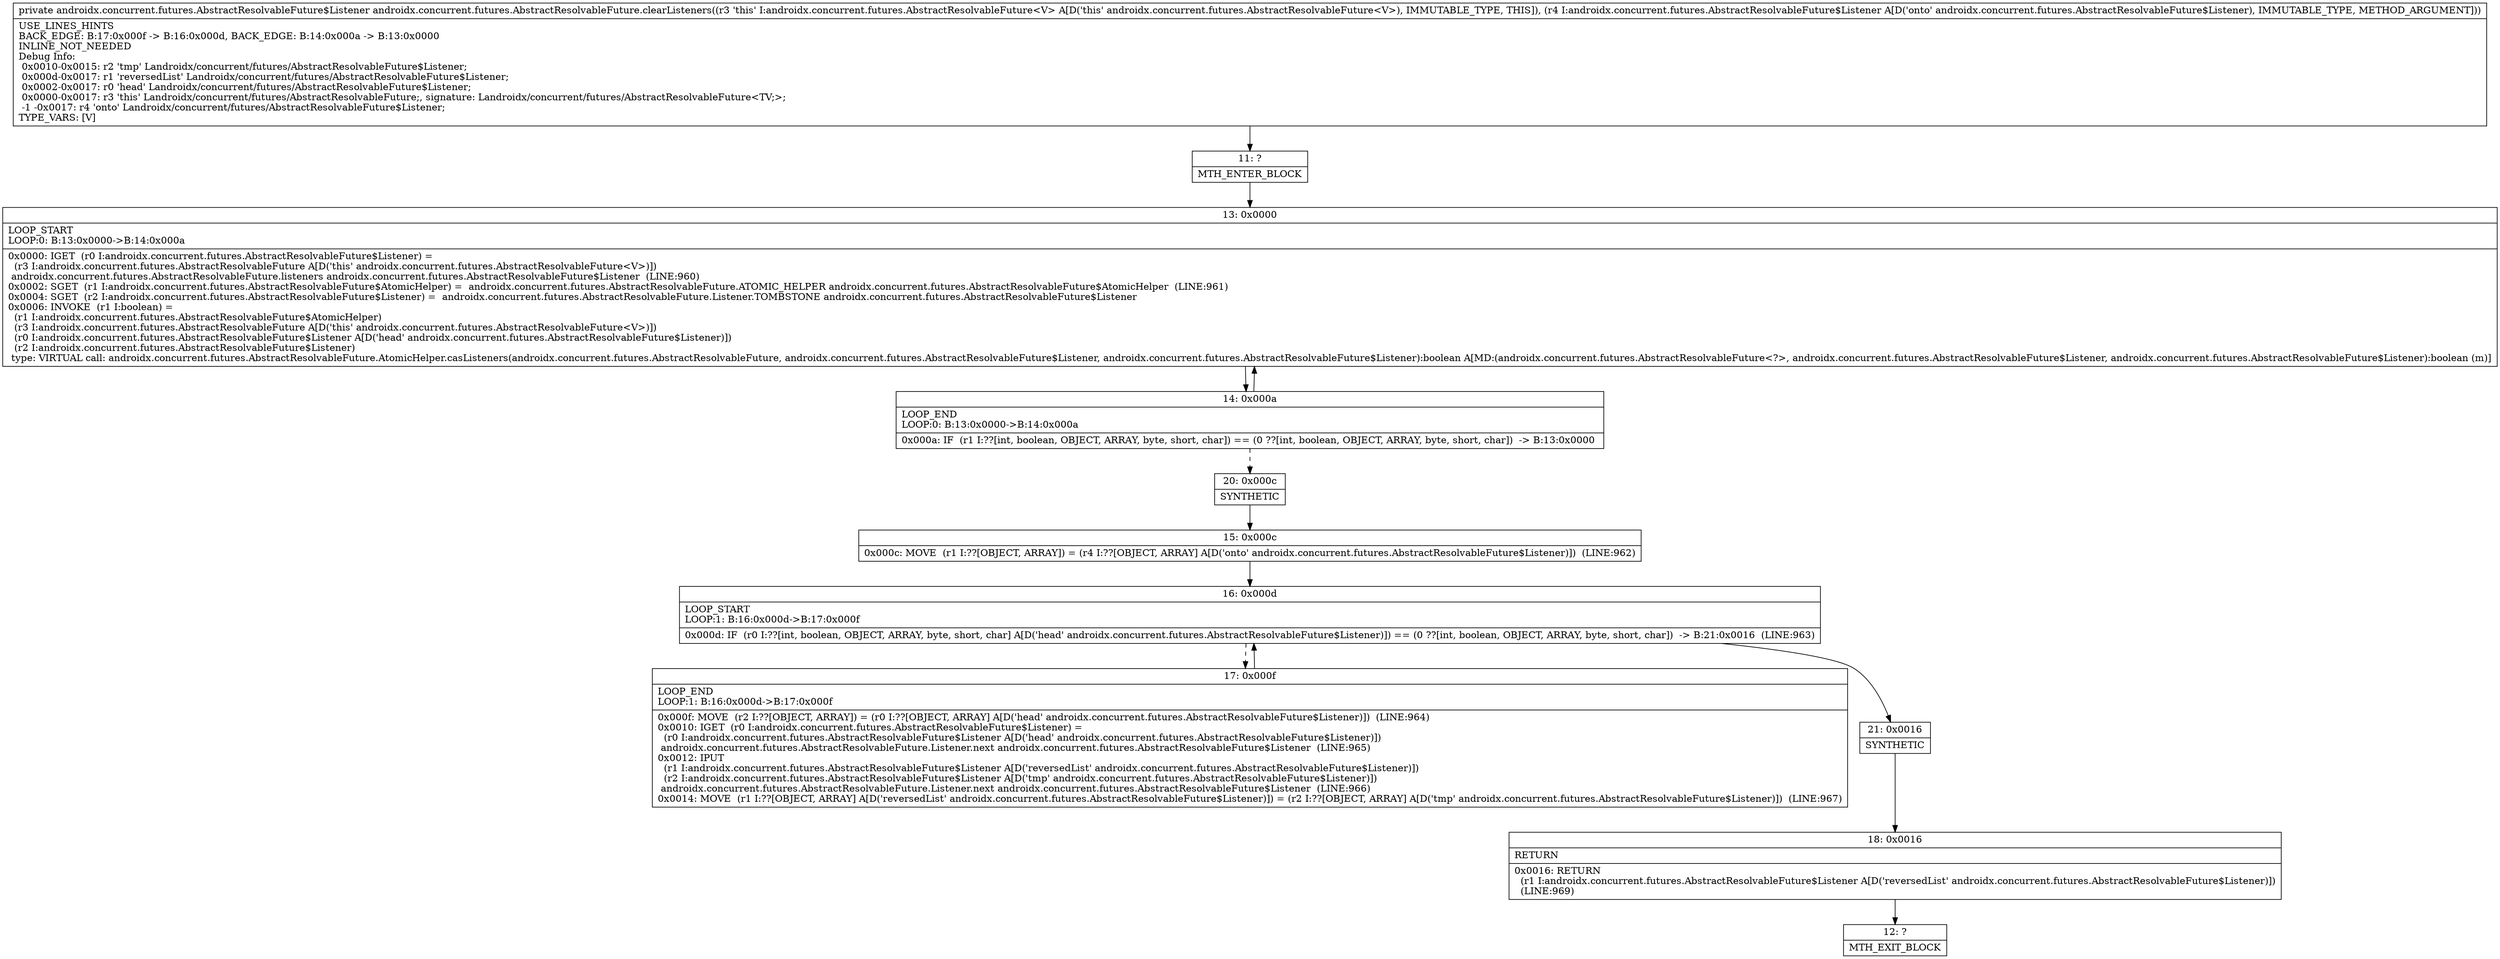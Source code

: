 digraph "CFG forandroidx.concurrent.futures.AbstractResolvableFuture.clearListeners(Landroidx\/concurrent\/futures\/AbstractResolvableFuture$Listener;)Landroidx\/concurrent\/futures\/AbstractResolvableFuture$Listener;" {
Node_11 [shape=record,label="{11\:\ ?|MTH_ENTER_BLOCK\l}"];
Node_13 [shape=record,label="{13\:\ 0x0000|LOOP_START\lLOOP:0: B:13:0x0000\-\>B:14:0x000a\l|0x0000: IGET  (r0 I:androidx.concurrent.futures.AbstractResolvableFuture$Listener) = \l  (r3 I:androidx.concurrent.futures.AbstractResolvableFuture A[D('this' androidx.concurrent.futures.AbstractResolvableFuture\<V\>)])\l androidx.concurrent.futures.AbstractResolvableFuture.listeners androidx.concurrent.futures.AbstractResolvableFuture$Listener  (LINE:960)\l0x0002: SGET  (r1 I:androidx.concurrent.futures.AbstractResolvableFuture$AtomicHelper) =  androidx.concurrent.futures.AbstractResolvableFuture.ATOMIC_HELPER androidx.concurrent.futures.AbstractResolvableFuture$AtomicHelper  (LINE:961)\l0x0004: SGET  (r2 I:androidx.concurrent.futures.AbstractResolvableFuture$Listener) =  androidx.concurrent.futures.AbstractResolvableFuture.Listener.TOMBSTONE androidx.concurrent.futures.AbstractResolvableFuture$Listener \l0x0006: INVOKE  (r1 I:boolean) = \l  (r1 I:androidx.concurrent.futures.AbstractResolvableFuture$AtomicHelper)\l  (r3 I:androidx.concurrent.futures.AbstractResolvableFuture A[D('this' androidx.concurrent.futures.AbstractResolvableFuture\<V\>)])\l  (r0 I:androidx.concurrent.futures.AbstractResolvableFuture$Listener A[D('head' androidx.concurrent.futures.AbstractResolvableFuture$Listener)])\l  (r2 I:androidx.concurrent.futures.AbstractResolvableFuture$Listener)\l type: VIRTUAL call: androidx.concurrent.futures.AbstractResolvableFuture.AtomicHelper.casListeners(androidx.concurrent.futures.AbstractResolvableFuture, androidx.concurrent.futures.AbstractResolvableFuture$Listener, androidx.concurrent.futures.AbstractResolvableFuture$Listener):boolean A[MD:(androidx.concurrent.futures.AbstractResolvableFuture\<?\>, androidx.concurrent.futures.AbstractResolvableFuture$Listener, androidx.concurrent.futures.AbstractResolvableFuture$Listener):boolean (m)]\l}"];
Node_14 [shape=record,label="{14\:\ 0x000a|LOOP_END\lLOOP:0: B:13:0x0000\-\>B:14:0x000a\l|0x000a: IF  (r1 I:??[int, boolean, OBJECT, ARRAY, byte, short, char]) == (0 ??[int, boolean, OBJECT, ARRAY, byte, short, char])  \-\> B:13:0x0000 \l}"];
Node_20 [shape=record,label="{20\:\ 0x000c|SYNTHETIC\l}"];
Node_15 [shape=record,label="{15\:\ 0x000c|0x000c: MOVE  (r1 I:??[OBJECT, ARRAY]) = (r4 I:??[OBJECT, ARRAY] A[D('onto' androidx.concurrent.futures.AbstractResolvableFuture$Listener)])  (LINE:962)\l}"];
Node_16 [shape=record,label="{16\:\ 0x000d|LOOP_START\lLOOP:1: B:16:0x000d\-\>B:17:0x000f\l|0x000d: IF  (r0 I:??[int, boolean, OBJECT, ARRAY, byte, short, char] A[D('head' androidx.concurrent.futures.AbstractResolvableFuture$Listener)]) == (0 ??[int, boolean, OBJECT, ARRAY, byte, short, char])  \-\> B:21:0x0016  (LINE:963)\l}"];
Node_17 [shape=record,label="{17\:\ 0x000f|LOOP_END\lLOOP:1: B:16:0x000d\-\>B:17:0x000f\l|0x000f: MOVE  (r2 I:??[OBJECT, ARRAY]) = (r0 I:??[OBJECT, ARRAY] A[D('head' androidx.concurrent.futures.AbstractResolvableFuture$Listener)])  (LINE:964)\l0x0010: IGET  (r0 I:androidx.concurrent.futures.AbstractResolvableFuture$Listener) = \l  (r0 I:androidx.concurrent.futures.AbstractResolvableFuture$Listener A[D('head' androidx.concurrent.futures.AbstractResolvableFuture$Listener)])\l androidx.concurrent.futures.AbstractResolvableFuture.Listener.next androidx.concurrent.futures.AbstractResolvableFuture$Listener  (LINE:965)\l0x0012: IPUT  \l  (r1 I:androidx.concurrent.futures.AbstractResolvableFuture$Listener A[D('reversedList' androidx.concurrent.futures.AbstractResolvableFuture$Listener)])\l  (r2 I:androidx.concurrent.futures.AbstractResolvableFuture$Listener A[D('tmp' androidx.concurrent.futures.AbstractResolvableFuture$Listener)])\l androidx.concurrent.futures.AbstractResolvableFuture.Listener.next androidx.concurrent.futures.AbstractResolvableFuture$Listener  (LINE:966)\l0x0014: MOVE  (r1 I:??[OBJECT, ARRAY] A[D('reversedList' androidx.concurrent.futures.AbstractResolvableFuture$Listener)]) = (r2 I:??[OBJECT, ARRAY] A[D('tmp' androidx.concurrent.futures.AbstractResolvableFuture$Listener)])  (LINE:967)\l}"];
Node_21 [shape=record,label="{21\:\ 0x0016|SYNTHETIC\l}"];
Node_18 [shape=record,label="{18\:\ 0x0016|RETURN\l|0x0016: RETURN  \l  (r1 I:androidx.concurrent.futures.AbstractResolvableFuture$Listener A[D('reversedList' androidx.concurrent.futures.AbstractResolvableFuture$Listener)])\l  (LINE:969)\l}"];
Node_12 [shape=record,label="{12\:\ ?|MTH_EXIT_BLOCK\l}"];
MethodNode[shape=record,label="{private androidx.concurrent.futures.AbstractResolvableFuture$Listener androidx.concurrent.futures.AbstractResolvableFuture.clearListeners((r3 'this' I:androidx.concurrent.futures.AbstractResolvableFuture\<V\> A[D('this' androidx.concurrent.futures.AbstractResolvableFuture\<V\>), IMMUTABLE_TYPE, THIS]), (r4 I:androidx.concurrent.futures.AbstractResolvableFuture$Listener A[D('onto' androidx.concurrent.futures.AbstractResolvableFuture$Listener), IMMUTABLE_TYPE, METHOD_ARGUMENT]))  | USE_LINES_HINTS\lBACK_EDGE: B:17:0x000f \-\> B:16:0x000d, BACK_EDGE: B:14:0x000a \-\> B:13:0x0000\lINLINE_NOT_NEEDED\lDebug Info:\l  0x0010\-0x0015: r2 'tmp' Landroidx\/concurrent\/futures\/AbstractResolvableFuture$Listener;\l  0x000d\-0x0017: r1 'reversedList' Landroidx\/concurrent\/futures\/AbstractResolvableFuture$Listener;\l  0x0002\-0x0017: r0 'head' Landroidx\/concurrent\/futures\/AbstractResolvableFuture$Listener;\l  0x0000\-0x0017: r3 'this' Landroidx\/concurrent\/futures\/AbstractResolvableFuture;, signature: Landroidx\/concurrent\/futures\/AbstractResolvableFuture\<TV;\>;\l  \-1 \-0x0017: r4 'onto' Landroidx\/concurrent\/futures\/AbstractResolvableFuture$Listener;\lTYPE_VARS: [V]\l}"];
MethodNode -> Node_11;Node_11 -> Node_13;
Node_13 -> Node_14;
Node_14 -> Node_13;
Node_14 -> Node_20[style=dashed];
Node_20 -> Node_15;
Node_15 -> Node_16;
Node_16 -> Node_17[style=dashed];
Node_16 -> Node_21;
Node_17 -> Node_16;
Node_21 -> Node_18;
Node_18 -> Node_12;
}

